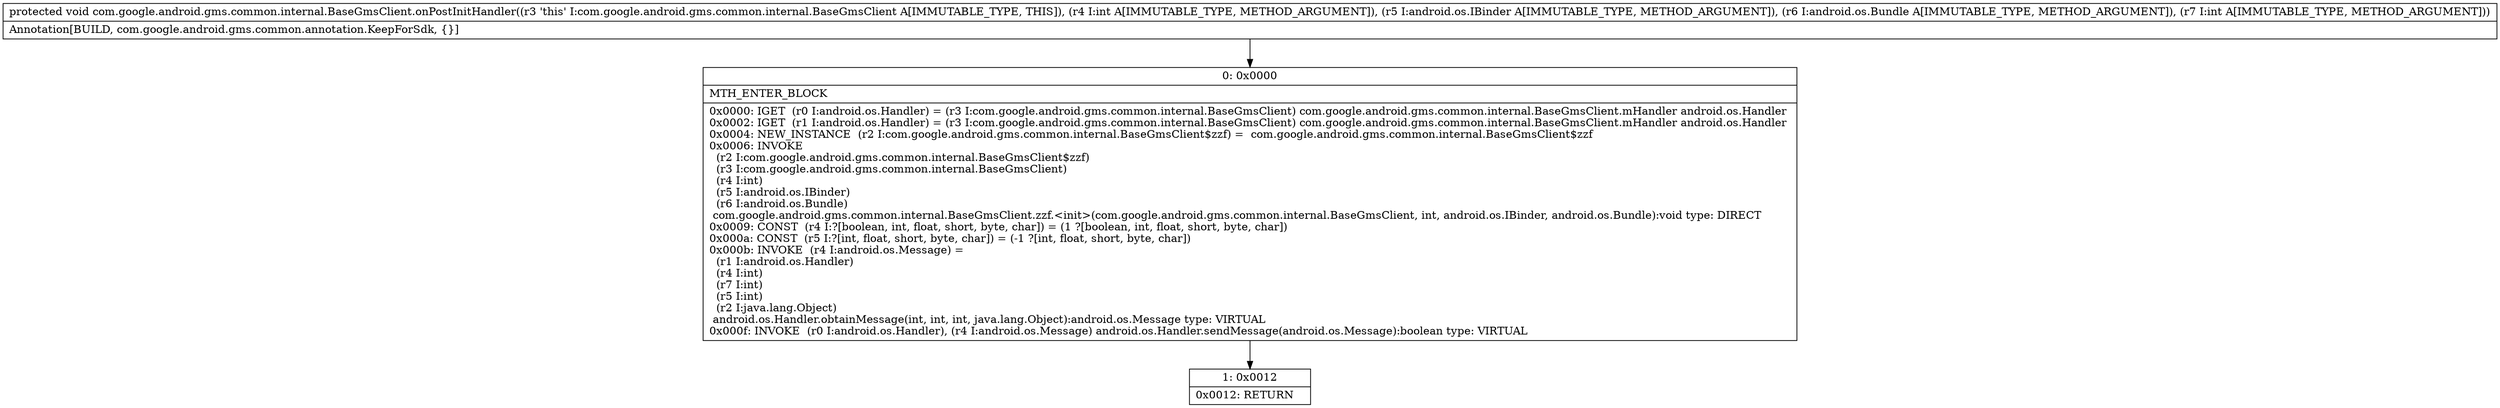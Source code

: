 digraph "CFG forcom.google.android.gms.common.internal.BaseGmsClient.onPostInitHandler(ILandroid\/os\/IBinder;Landroid\/os\/Bundle;I)V" {
Node_0 [shape=record,label="{0\:\ 0x0000|MTH_ENTER_BLOCK\l|0x0000: IGET  (r0 I:android.os.Handler) = (r3 I:com.google.android.gms.common.internal.BaseGmsClient) com.google.android.gms.common.internal.BaseGmsClient.mHandler android.os.Handler \l0x0002: IGET  (r1 I:android.os.Handler) = (r3 I:com.google.android.gms.common.internal.BaseGmsClient) com.google.android.gms.common.internal.BaseGmsClient.mHandler android.os.Handler \l0x0004: NEW_INSTANCE  (r2 I:com.google.android.gms.common.internal.BaseGmsClient$zzf) =  com.google.android.gms.common.internal.BaseGmsClient$zzf \l0x0006: INVOKE  \l  (r2 I:com.google.android.gms.common.internal.BaseGmsClient$zzf)\l  (r3 I:com.google.android.gms.common.internal.BaseGmsClient)\l  (r4 I:int)\l  (r5 I:android.os.IBinder)\l  (r6 I:android.os.Bundle)\l com.google.android.gms.common.internal.BaseGmsClient.zzf.\<init\>(com.google.android.gms.common.internal.BaseGmsClient, int, android.os.IBinder, android.os.Bundle):void type: DIRECT \l0x0009: CONST  (r4 I:?[boolean, int, float, short, byte, char]) = (1 ?[boolean, int, float, short, byte, char]) \l0x000a: CONST  (r5 I:?[int, float, short, byte, char]) = (\-1 ?[int, float, short, byte, char]) \l0x000b: INVOKE  (r4 I:android.os.Message) = \l  (r1 I:android.os.Handler)\l  (r4 I:int)\l  (r7 I:int)\l  (r5 I:int)\l  (r2 I:java.lang.Object)\l android.os.Handler.obtainMessage(int, int, int, java.lang.Object):android.os.Message type: VIRTUAL \l0x000f: INVOKE  (r0 I:android.os.Handler), (r4 I:android.os.Message) android.os.Handler.sendMessage(android.os.Message):boolean type: VIRTUAL \l}"];
Node_1 [shape=record,label="{1\:\ 0x0012|0x0012: RETURN   \l}"];
MethodNode[shape=record,label="{protected void com.google.android.gms.common.internal.BaseGmsClient.onPostInitHandler((r3 'this' I:com.google.android.gms.common.internal.BaseGmsClient A[IMMUTABLE_TYPE, THIS]), (r4 I:int A[IMMUTABLE_TYPE, METHOD_ARGUMENT]), (r5 I:android.os.IBinder A[IMMUTABLE_TYPE, METHOD_ARGUMENT]), (r6 I:android.os.Bundle A[IMMUTABLE_TYPE, METHOD_ARGUMENT]), (r7 I:int A[IMMUTABLE_TYPE, METHOD_ARGUMENT]))  | Annotation[BUILD, com.google.android.gms.common.annotation.KeepForSdk, \{\}]\l}"];
MethodNode -> Node_0;
Node_0 -> Node_1;
}

